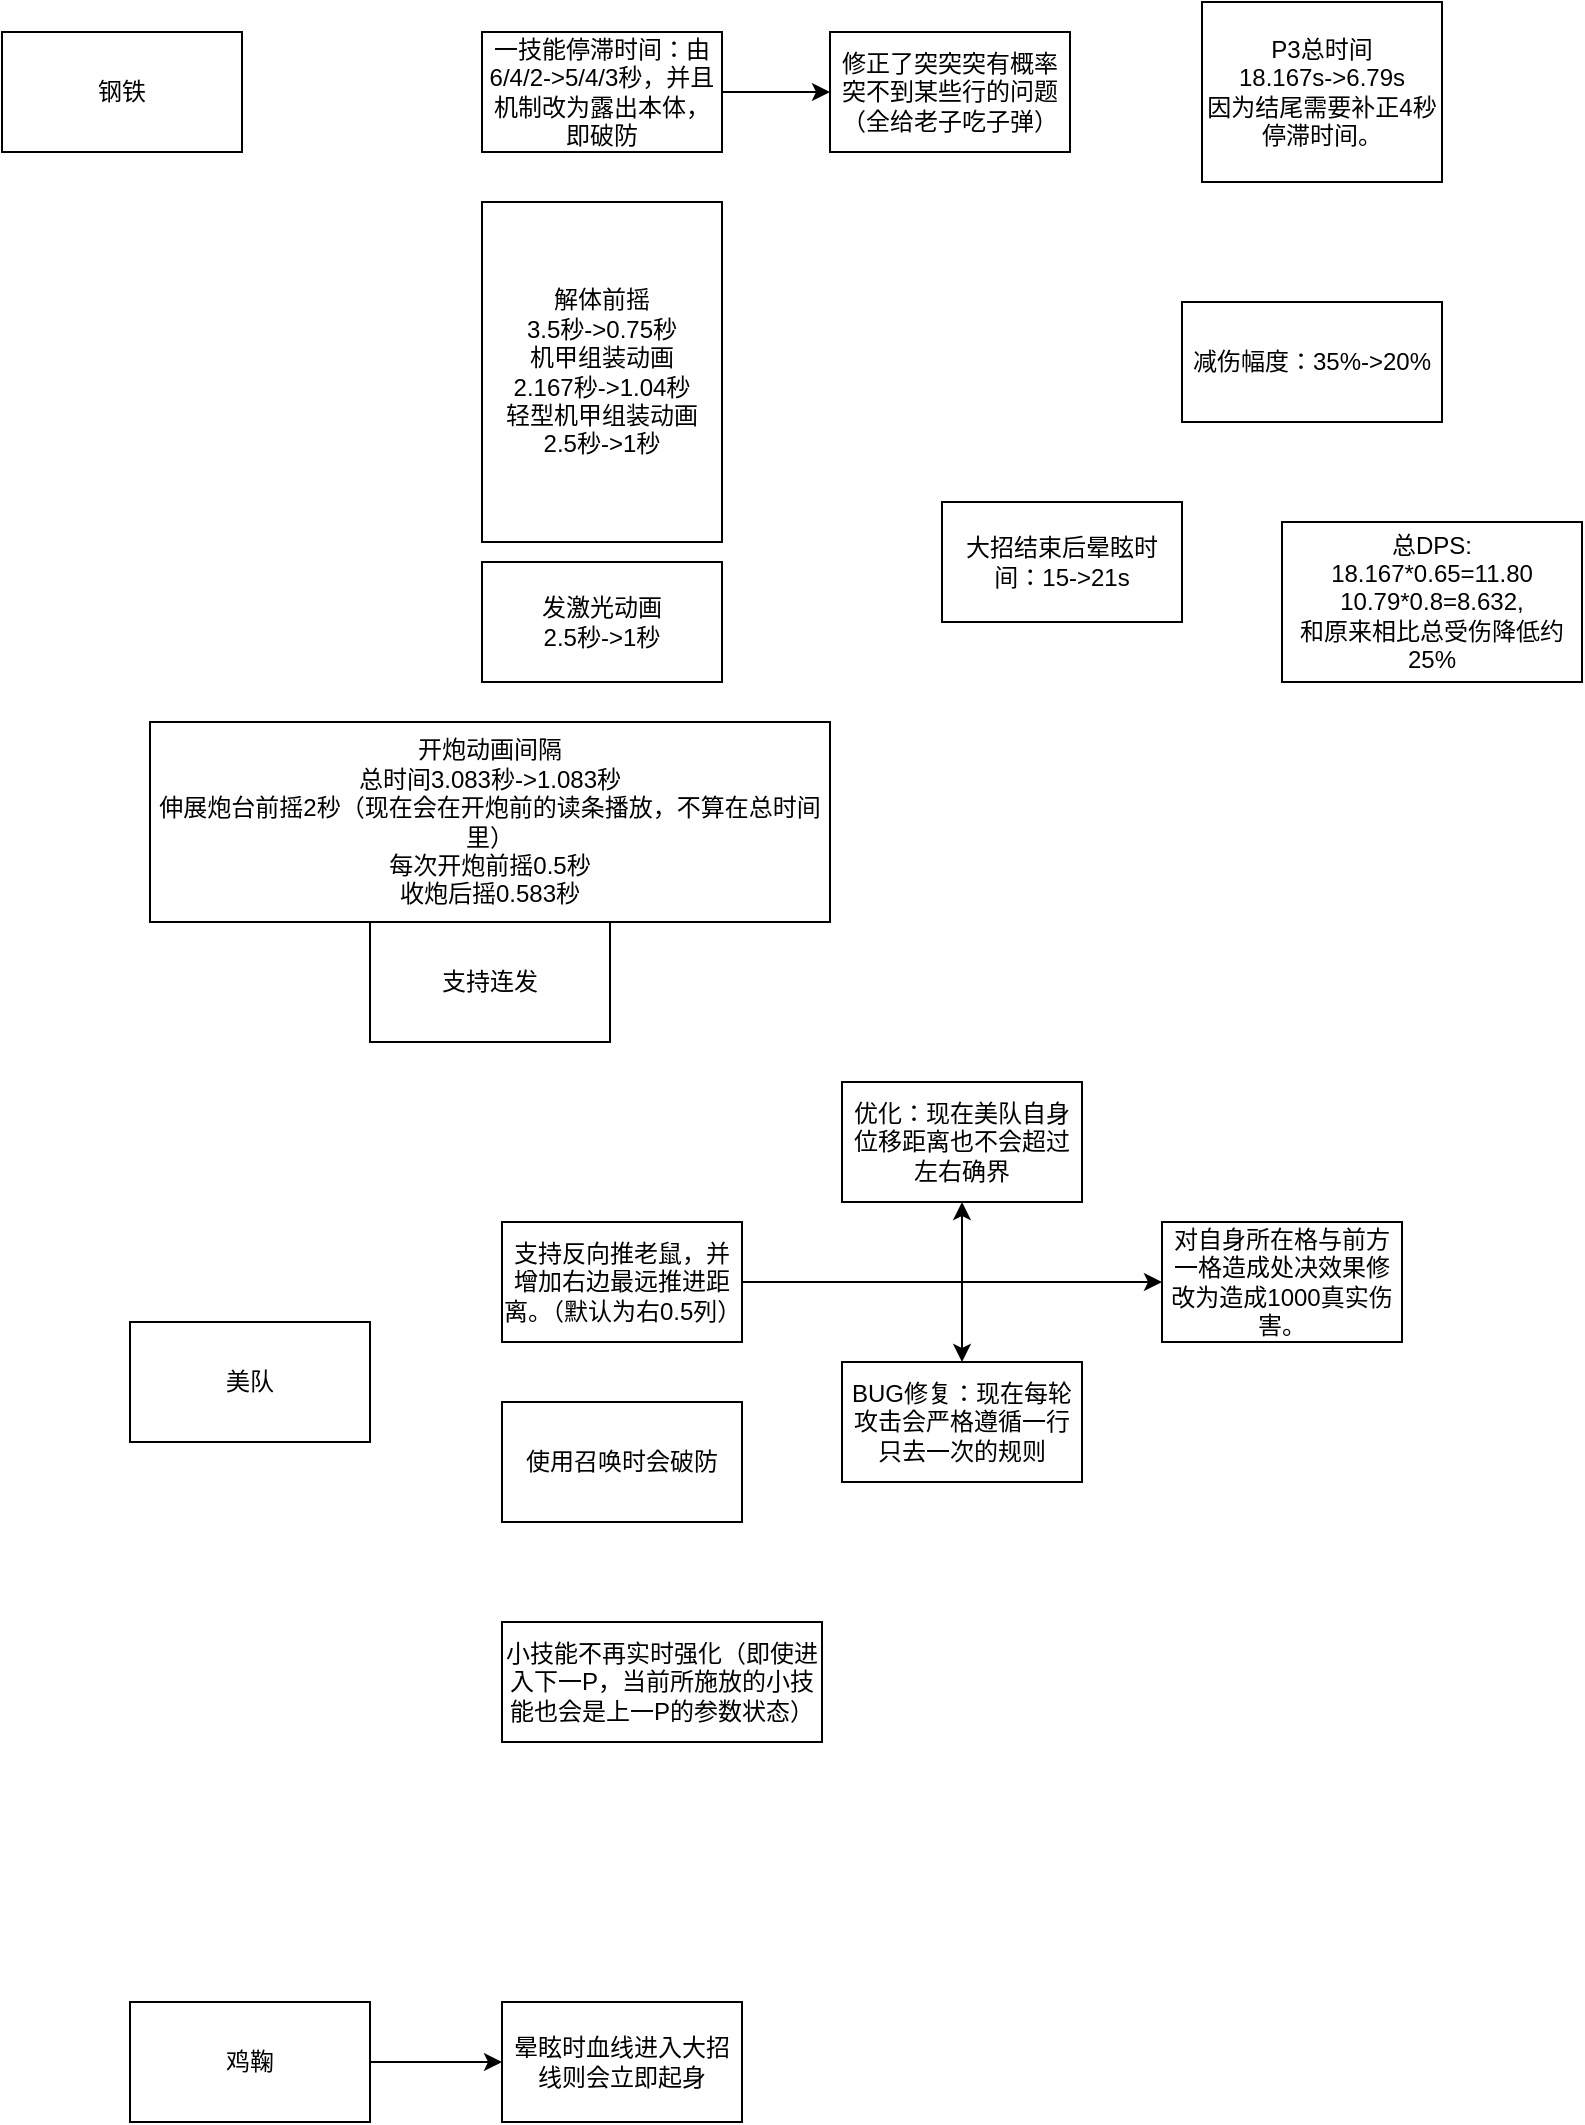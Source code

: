 <mxfile version="16.5.1" type="device"><diagram id="4yPghYgQAfN4N-KQhHyU" name="第 1 页"><mxGraphModel dx="1662" dy="865" grid="1" gridSize="10" guides="1" tooltips="1" connect="1" arrows="1" fold="1" page="1" pageScale="1" pageWidth="827" pageHeight="1169" math="0" shadow="0"><root><mxCell id="0"/><mxCell id="1" parent="0"/><mxCell id="Exsmfn_fgqF0mhI_d808-1" value="钢铁&lt;br&gt;" style="rounded=0;whiteSpace=wrap;html=1;" vertex="1" parent="1"><mxGeometry y="25" width="120" height="60" as="geometry"/></mxCell><mxCell id="Exsmfn_fgqF0mhI_d808-2" value="解体前摇&lt;br&gt;3.5秒-&amp;gt;0.75秒&lt;br&gt;机甲组装动画&lt;br&gt;2.167秒-&amp;gt;1.04秒&lt;br&gt;轻型机甲组装动画&lt;br&gt;2.5秒-&amp;gt;1秒" style="rounded=0;whiteSpace=wrap;html=1;" vertex="1" parent="1"><mxGeometry x="240" y="110" width="120" height="170" as="geometry"/></mxCell><mxCell id="Exsmfn_fgqF0mhI_d808-3" value="开炮动画间隔&lt;br&gt;总时间3.083秒-&amp;gt;1.083秒&lt;br&gt;伸展炮台前摇2秒（现在会在开炮前的读条播放，不算在总时间里）&lt;br&gt;每次开炮前摇0.5秒&lt;br&gt;收炮后摇0.583秒" style="rounded=0;whiteSpace=wrap;html=1;" vertex="1" parent="1"><mxGeometry x="74" y="370" width="340" height="100" as="geometry"/></mxCell><mxCell id="Exsmfn_fgqF0mhI_d808-4" value="支持连发" style="rounded=0;whiteSpace=wrap;html=1;" vertex="1" parent="1"><mxGeometry x="184" y="470" width="120" height="60" as="geometry"/></mxCell><mxCell id="Exsmfn_fgqF0mhI_d808-5" value="发激光动画&lt;br&gt;2.5秒-&amp;gt;1秒" style="rounded=0;whiteSpace=wrap;html=1;" vertex="1" parent="1"><mxGeometry x="240" y="290" width="120" height="60" as="geometry"/></mxCell><mxCell id="Exsmfn_fgqF0mhI_d808-6" value="P3总时间&lt;br&gt;18.167s-&amp;gt;6.79s&lt;br&gt;因为结尾需要补正4秒停滞时间。" style="rounded=0;whiteSpace=wrap;html=1;" vertex="1" parent="1"><mxGeometry x="600" y="10" width="120" height="90" as="geometry"/></mxCell><mxCell id="Exsmfn_fgqF0mhI_d808-8" value="减伤幅度：35%-&amp;gt;20%" style="rounded=0;whiteSpace=wrap;html=1;" vertex="1" parent="1"><mxGeometry x="590" y="160" width="130" height="60" as="geometry"/></mxCell><mxCell id="Exsmfn_fgqF0mhI_d808-10" value="总DPS:&lt;br&gt;18.167*0.65=11.80&lt;br&gt;10.79*0.8=8.632,&lt;br&gt;和原来相比总受伤降低约25%" style="rounded=0;whiteSpace=wrap;html=1;" vertex="1" parent="1"><mxGeometry x="640" y="270" width="150" height="80" as="geometry"/></mxCell><mxCell id="Exsmfn_fgqF0mhI_d808-24" style="edgeStyle=orthogonalEdgeStyle;rounded=0;orthogonalLoop=1;jettySize=auto;html=1;" edge="1" parent="1" source="Exsmfn_fgqF0mhI_d808-11" target="Exsmfn_fgqF0mhI_d808-23"><mxGeometry relative="1" as="geometry"/></mxCell><mxCell id="Exsmfn_fgqF0mhI_d808-11" value="一技能停滞时间：由6/4/2-&amp;gt;5/4/3秒，并且机制改为露出本体，即破防" style="rounded=0;whiteSpace=wrap;html=1;" vertex="1" parent="1"><mxGeometry x="240" y="25" width="120" height="60" as="geometry"/></mxCell><mxCell id="Exsmfn_fgqF0mhI_d808-12" value="大招结束后晕眩时间：15-&amp;gt;21s" style="rounded=0;whiteSpace=wrap;html=1;" vertex="1" parent="1"><mxGeometry x="470" y="260" width="120" height="60" as="geometry"/></mxCell><mxCell id="Exsmfn_fgqF0mhI_d808-13" value="美队" style="rounded=0;whiteSpace=wrap;html=1;" vertex="1" parent="1"><mxGeometry x="64" y="670" width="120" height="60" as="geometry"/></mxCell><mxCell id="Exsmfn_fgqF0mhI_d808-18" style="edgeStyle=orthogonalEdgeStyle;rounded=0;orthogonalLoop=1;jettySize=auto;html=1;" edge="1" parent="1" source="Exsmfn_fgqF0mhI_d808-14" target="Exsmfn_fgqF0mhI_d808-17"><mxGeometry relative="1" as="geometry"/></mxCell><mxCell id="Exsmfn_fgqF0mhI_d808-20" style="edgeStyle=orthogonalEdgeStyle;rounded=0;orthogonalLoop=1;jettySize=auto;html=1;" edge="1" parent="1" source="Exsmfn_fgqF0mhI_d808-14" target="Exsmfn_fgqF0mhI_d808-19"><mxGeometry relative="1" as="geometry"/></mxCell><mxCell id="Exsmfn_fgqF0mhI_d808-22" style="edgeStyle=orthogonalEdgeStyle;rounded=0;orthogonalLoop=1;jettySize=auto;html=1;" edge="1" parent="1" source="Exsmfn_fgqF0mhI_d808-14" target="Exsmfn_fgqF0mhI_d808-21"><mxGeometry relative="1" as="geometry"/></mxCell><mxCell id="Exsmfn_fgqF0mhI_d808-14" value="支持反向推老鼠，并增加右边最远推进距离。（默认为右0.5列）" style="rounded=0;whiteSpace=wrap;html=1;" vertex="1" parent="1"><mxGeometry x="250" y="620" width="120" height="60" as="geometry"/></mxCell><mxCell id="Exsmfn_fgqF0mhI_d808-15" value="使用召唤时会破防" style="rounded=0;whiteSpace=wrap;html=1;" vertex="1" parent="1"><mxGeometry x="250" y="710" width="120" height="60" as="geometry"/></mxCell><mxCell id="Exsmfn_fgqF0mhI_d808-16" value="小技能不再实时强化（即使进入下一P，当前所施放的小技能也会是上一P的参数状态）" style="rounded=0;whiteSpace=wrap;html=1;" vertex="1" parent="1"><mxGeometry x="250" y="820" width="160" height="60" as="geometry"/></mxCell><mxCell id="Exsmfn_fgqF0mhI_d808-17" value="优化：现在美队自身位移距离也不会超过左右确界" style="rounded=0;whiteSpace=wrap;html=1;" vertex="1" parent="1"><mxGeometry x="420" y="550" width="120" height="60" as="geometry"/></mxCell><mxCell id="Exsmfn_fgqF0mhI_d808-19" value="BUG修复：现在每轮攻击会严格遵循一行只去一次的规则" style="rounded=0;whiteSpace=wrap;html=1;" vertex="1" parent="1"><mxGeometry x="420" y="690" width="120" height="60" as="geometry"/></mxCell><mxCell id="Exsmfn_fgqF0mhI_d808-21" value="对自身所在格与前方一格造成处决效果修改为造成1000真实伤害。" style="rounded=0;whiteSpace=wrap;html=1;" vertex="1" parent="1"><mxGeometry x="580" y="620" width="120" height="60" as="geometry"/></mxCell><mxCell id="Exsmfn_fgqF0mhI_d808-23" value="修正了突突突有概率突不到某些行的问题（全给老子吃子弹）" style="rounded=0;whiteSpace=wrap;html=1;" vertex="1" parent="1"><mxGeometry x="414" y="25" width="120" height="60" as="geometry"/></mxCell><mxCell id="Exsmfn_fgqF0mhI_d808-27" style="edgeStyle=orthogonalEdgeStyle;rounded=0;orthogonalLoop=1;jettySize=auto;html=1;" edge="1" parent="1" source="Exsmfn_fgqF0mhI_d808-25" target="Exsmfn_fgqF0mhI_d808-26"><mxGeometry relative="1" as="geometry"/></mxCell><mxCell id="Exsmfn_fgqF0mhI_d808-25" value="鸡鞠" style="rounded=0;whiteSpace=wrap;html=1;" vertex="1" parent="1"><mxGeometry x="64" y="1010" width="120" height="60" as="geometry"/></mxCell><mxCell id="Exsmfn_fgqF0mhI_d808-26" value="晕眩时血线进入大招线则会立即起身" style="rounded=0;whiteSpace=wrap;html=1;" vertex="1" parent="1"><mxGeometry x="250" y="1010" width="120" height="60" as="geometry"/></mxCell></root></mxGraphModel></diagram></mxfile>